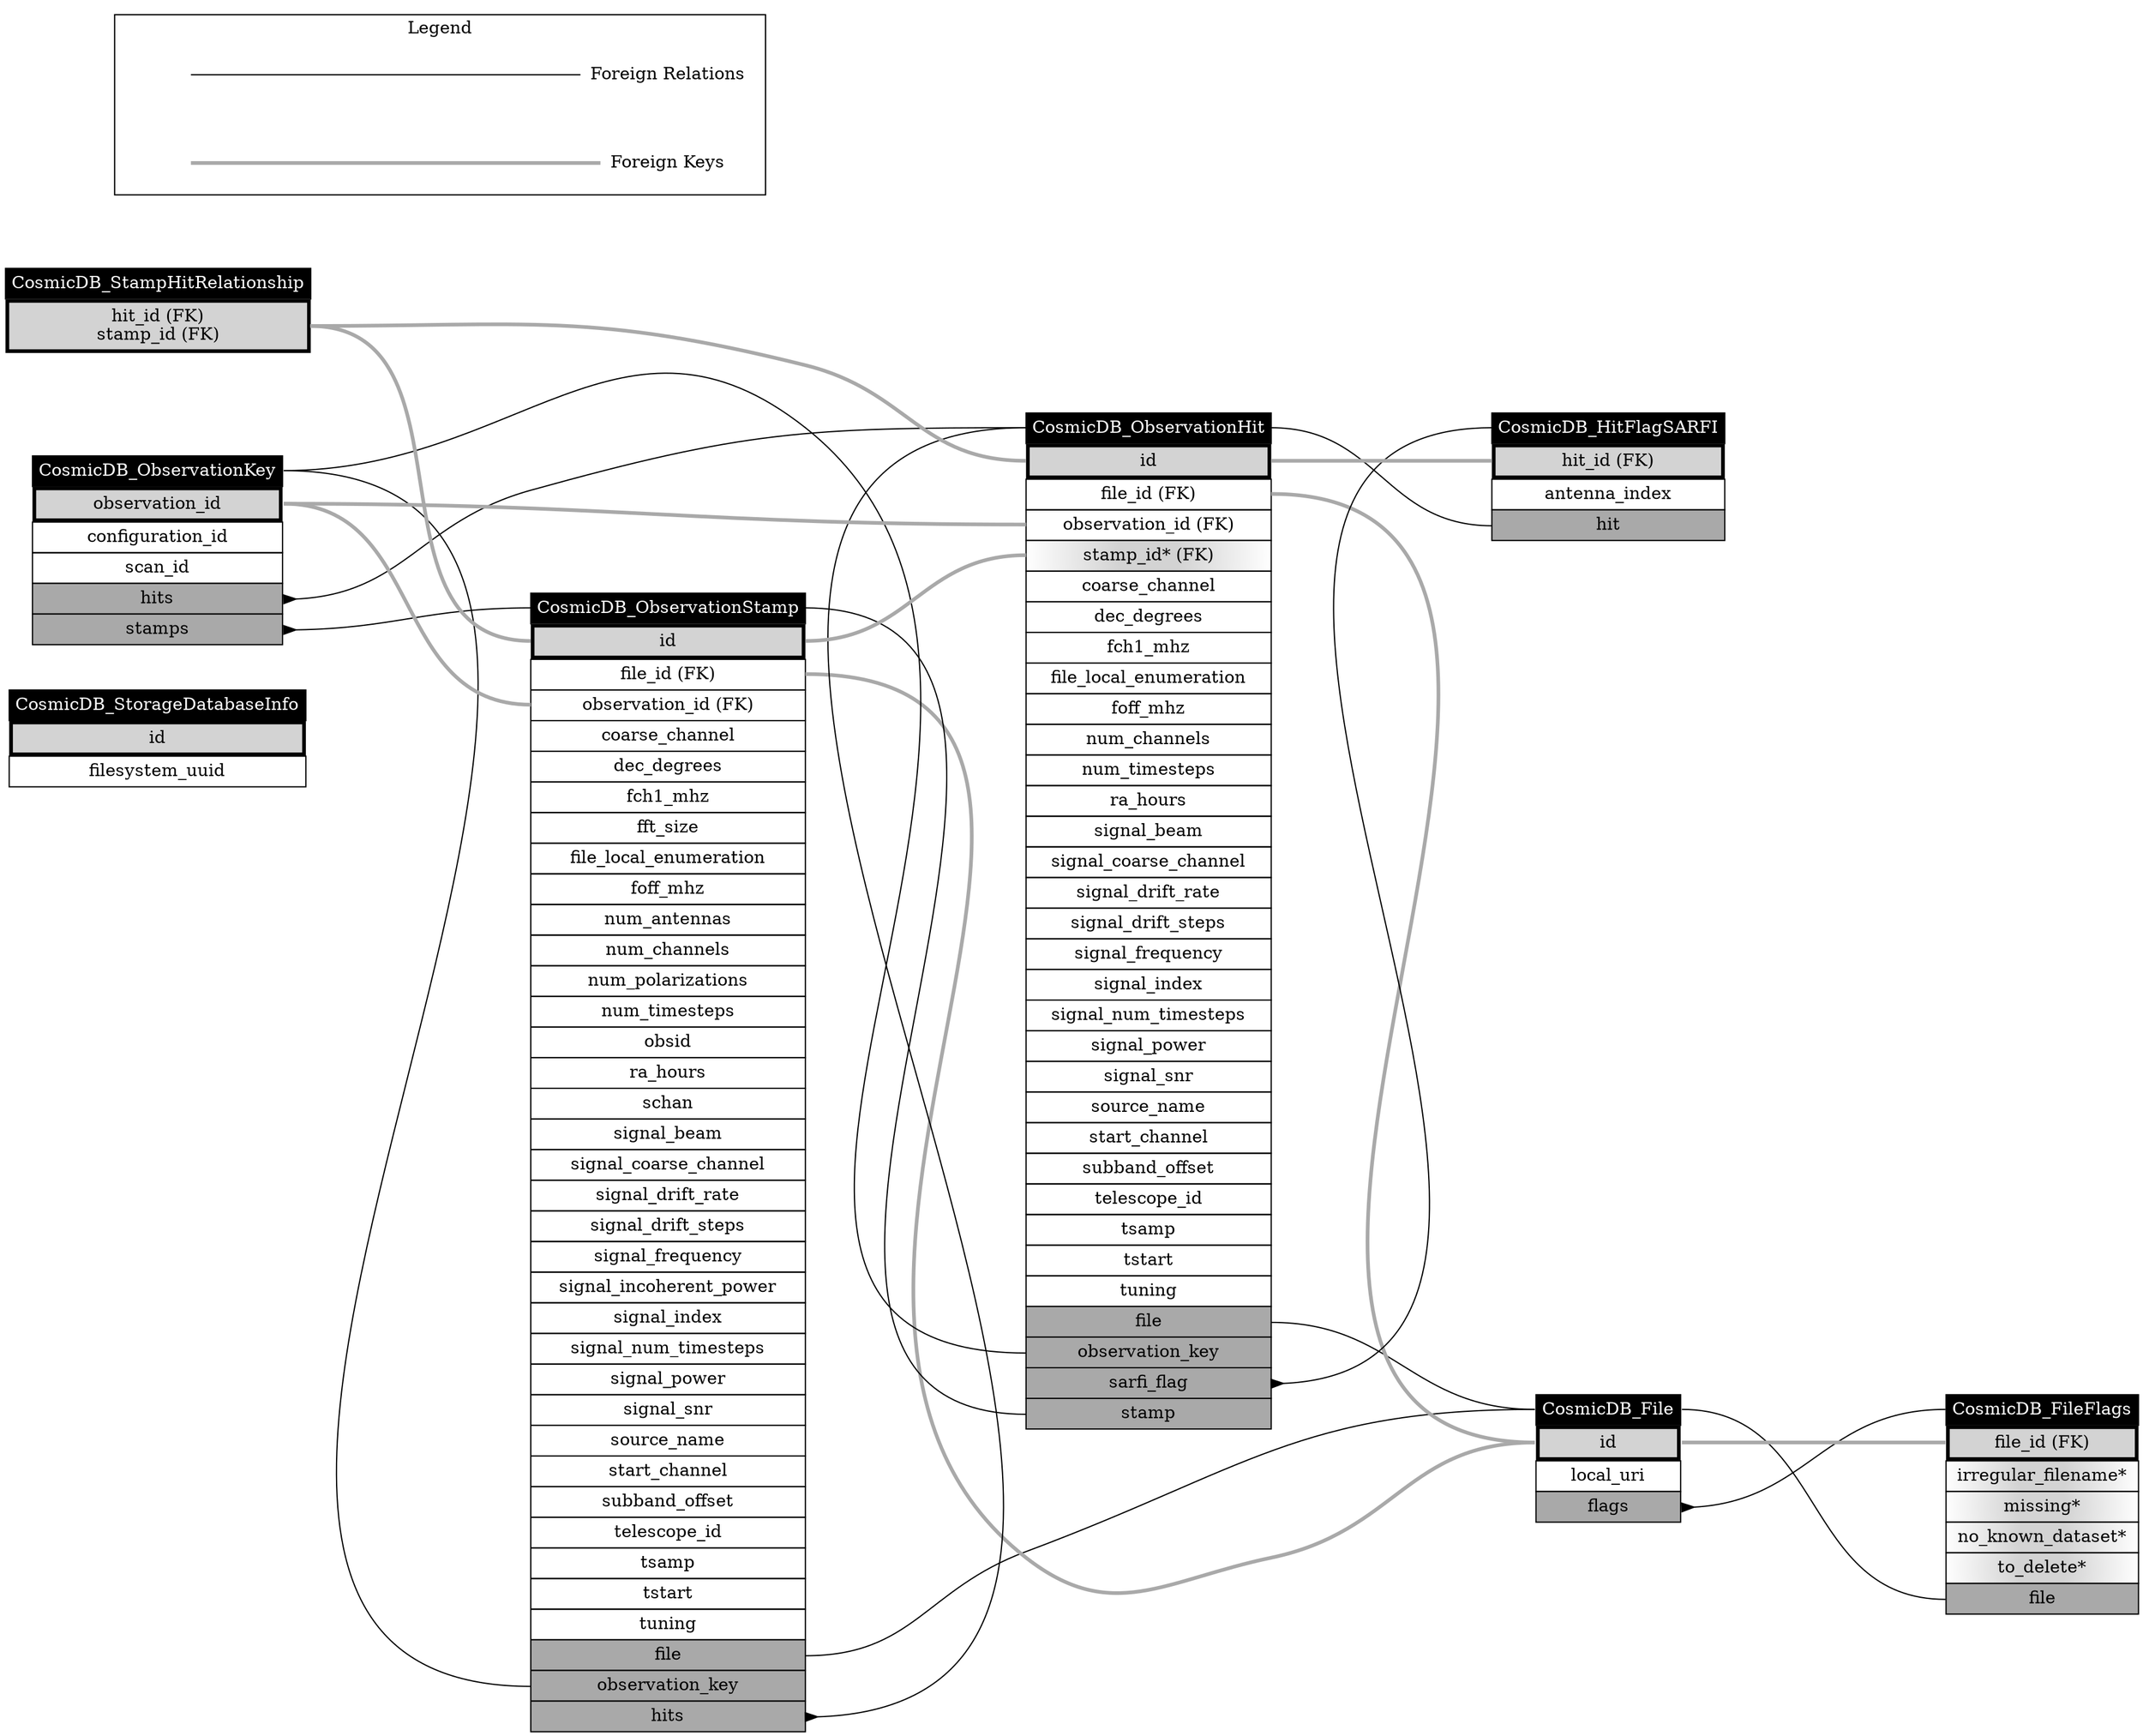 digraph CosmicDB_Storage {
layout=dot;
nodesep=0.5;
rankdir=LR;
ranksep=2.5;
CosmicDB_StorageDatabaseInfo [label=<<table border="0" cellborder="1" cellspacing="0" cellpadding="4">
	<tr><td bgcolor="black" port="class"><font color="white">CosmicDB_StorageDatabaseInfo</font></td></tr>
	<tr><td port="pk" bgcolor="lightgrey" border="3">id</td></tr>
	<tr><td port="filesystem_uuid">filesystem_uuid</td></tr>
</table>>, shape=plain];
CosmicDB_ObservationKey [label=<<table border="0" cellborder="1" cellspacing="0" cellpadding="4">
	<tr><td bgcolor="black" port="class"><font color="white">CosmicDB_ObservationKey</font></td></tr>
	<tr><td port="pk" bgcolor="lightgrey" border="3">observation_id</td></tr>
	<tr><td port="configuration_id">configuration_id</td></tr>
	<tr><td port="scan_id">scan_id</td></tr>
	<tr><td bgcolor="darkgrey" port="hits">hits</td></tr>
	<tr><td bgcolor="darkgrey" port="stamps">stamps</td></tr>
</table>>, shape=plain];
CosmicDB_File [label=<<table border="0" cellborder="1" cellspacing="0" cellpadding="4">
	<tr><td bgcolor="black" port="class"><font color="white">CosmicDB_File</font></td></tr>
	<tr><td port="pk" bgcolor="lightgrey" border="3">id</td></tr>
	<tr><td port="local_uri">local_uri</td></tr>
	<tr><td bgcolor="darkgrey" port="flags">flags</td></tr>
</table>>, shape=plain];
CosmicDB_FileFlags [label=<<table border="0" cellborder="1" cellspacing="0" cellpadding="4">
	<tr><td bgcolor="black" port="class"><font color="white">CosmicDB_FileFlags</font></td></tr>
	<tr><td port="pk" bgcolor="lightgrey" border="3">file_id (FK)</td></tr>
	<tr><td port="irregular_filename" bgcolor="lightgrey:white" style="radial">irregular_filename*</td></tr>
	<tr><td port="missing" bgcolor="lightgrey:white" style="radial">missing*</td></tr>
	<tr><td port="no_known_dataset" bgcolor="lightgrey:white" style="radial">no_known_dataset*</td></tr>
	<tr><td port="to_delete" bgcolor="lightgrey:white" style="radial">to_delete*</td></tr>
	<tr><td bgcolor="darkgrey" port="file">file</td></tr>
</table>>, shape=plain];
CosmicDB_ObservationStamp [label=<<table border="0" cellborder="1" cellspacing="0" cellpadding="4">
	<tr><td bgcolor="black" port="class"><font color="white">CosmicDB_ObservationStamp</font></td></tr>
	<tr><td port="pk" bgcolor="lightgrey" border="3">id</td></tr>
	<tr><td port="file_id">file_id (FK)</td></tr>
	<tr><td port="observation_id">observation_id (FK)</td></tr>
	<tr><td port="coarse_channel">coarse_channel</td></tr>
	<tr><td port="dec_degrees">dec_degrees</td></tr>
	<tr><td port="fch1_mhz">fch1_mhz</td></tr>
	<tr><td port="fft_size">fft_size</td></tr>
	<tr><td port="file_local_enumeration">file_local_enumeration</td></tr>
	<tr><td port="foff_mhz">foff_mhz</td></tr>
	<tr><td port="num_antennas">num_antennas</td></tr>
	<tr><td port="num_channels">num_channels</td></tr>
	<tr><td port="num_polarizations">num_polarizations</td></tr>
	<tr><td port="num_timesteps">num_timesteps</td></tr>
	<tr><td port="obsid">obsid</td></tr>
	<tr><td port="ra_hours">ra_hours</td></tr>
	<tr><td port="schan">schan</td></tr>
	<tr><td port="signal_beam">signal_beam</td></tr>
	<tr><td port="signal_coarse_channel">signal_coarse_channel</td></tr>
	<tr><td port="signal_drift_rate">signal_drift_rate</td></tr>
	<tr><td port="signal_drift_steps">signal_drift_steps</td></tr>
	<tr><td port="signal_frequency">signal_frequency</td></tr>
	<tr><td port="signal_incoherent_power">signal_incoherent_power</td></tr>
	<tr><td port="signal_index">signal_index</td></tr>
	<tr><td port="signal_num_timesteps">signal_num_timesteps</td></tr>
	<tr><td port="signal_power">signal_power</td></tr>
	<tr><td port="signal_snr">signal_snr</td></tr>
	<tr><td port="source_name">source_name</td></tr>
	<tr><td port="start_channel">start_channel</td></tr>
	<tr><td port="subband_offset">subband_offset</td></tr>
	<tr><td port="telescope_id">telescope_id</td></tr>
	<tr><td port="tsamp">tsamp</td></tr>
	<tr><td port="tstart">tstart</td></tr>
	<tr><td port="tuning">tuning</td></tr>
	<tr><td bgcolor="darkgrey" port="file">file</td></tr>
	<tr><td bgcolor="darkgrey" port="observation_key">observation_key</td></tr>
	<tr><td bgcolor="darkgrey" port="hits">hits</td></tr>
</table>>, shape=plain];
CosmicDB_ObservationHit [label=<<table border="0" cellborder="1" cellspacing="0" cellpadding="4">
	<tr><td bgcolor="black" port="class"><font color="white">CosmicDB_ObservationHit</font></td></tr>
	<tr><td port="pk" bgcolor="lightgrey" border="3">id</td></tr>
	<tr><td port="file_id">file_id (FK)</td></tr>
	<tr><td port="observation_id">observation_id (FK)</td></tr>
	<tr><td port="stamp_id" bgcolor="lightgrey:white" style="radial">stamp_id* (FK)</td></tr>
	<tr><td port="coarse_channel">coarse_channel</td></tr>
	<tr><td port="dec_degrees">dec_degrees</td></tr>
	<tr><td port="fch1_mhz">fch1_mhz</td></tr>
	<tr><td port="file_local_enumeration">file_local_enumeration</td></tr>
	<tr><td port="foff_mhz">foff_mhz</td></tr>
	<tr><td port="num_channels">num_channels</td></tr>
	<tr><td port="num_timesteps">num_timesteps</td></tr>
	<tr><td port="ra_hours">ra_hours</td></tr>
	<tr><td port="signal_beam">signal_beam</td></tr>
	<tr><td port="signal_coarse_channel">signal_coarse_channel</td></tr>
	<tr><td port="signal_drift_rate">signal_drift_rate</td></tr>
	<tr><td port="signal_drift_steps">signal_drift_steps</td></tr>
	<tr><td port="signal_frequency">signal_frequency</td></tr>
	<tr><td port="signal_index">signal_index</td></tr>
	<tr><td port="signal_num_timesteps">signal_num_timesteps</td></tr>
	<tr><td port="signal_power">signal_power</td></tr>
	<tr><td port="signal_snr">signal_snr</td></tr>
	<tr><td port="source_name">source_name</td></tr>
	<tr><td port="start_channel">start_channel</td></tr>
	<tr><td port="subband_offset">subband_offset</td></tr>
	<tr><td port="telescope_id">telescope_id</td></tr>
	<tr><td port="tsamp">tsamp</td></tr>
	<tr><td port="tstart">tstart</td></tr>
	<tr><td port="tuning">tuning</td></tr>
	<tr><td bgcolor="darkgrey" port="file">file</td></tr>
	<tr><td bgcolor="darkgrey" port="observation_key">observation_key</td></tr>
	<tr><td bgcolor="darkgrey" port="sarfi_flag">sarfi_flag</td></tr>
	<tr><td bgcolor="darkgrey" port="stamp">stamp</td></tr>
</table>>, shape=plain];
CosmicDB_HitFlagSARFI [label=<<table border="0" cellborder="1" cellspacing="0" cellpadding="4">
	<tr><td bgcolor="black" port="class"><font color="white">CosmicDB_HitFlagSARFI</font></td></tr>
	<tr><td port="pk" bgcolor="lightgrey" border="3">hit_id (FK)</td></tr>
	<tr><td port="antenna_index">antenna_index</td></tr>
	<tr><td bgcolor="darkgrey" port="hit">hit</td></tr>
</table>>, shape=plain];
CosmicDB_StampHitRelationship [label=<<table border="0" cellborder="1" cellspacing="0" cellpadding="4">
	<tr><td bgcolor="black" port="class"><font color="white">CosmicDB_StampHitRelationship</font></td></tr>
	<tr><td port="pk" bgcolor="lightgrey" border="3">hit_id (FK)<br/>stamp_id (FK)</td></tr>
</table>>, shape=plain];
CosmicDB_ObservationKey:hits -> CosmicDB_ObservationHit:class  [arrowtail=inv, dir=back];
CosmicDB_ObservationKey:stamps -> CosmicDB_ObservationStamp:class  [arrowtail=inv, dir=back];
CosmicDB_File:flags -> CosmicDB_FileFlags:class  [arrowtail=inv, dir=back];
CosmicDB_FileFlags:file -> CosmicDB_File:class  [arrowtail=none, dir=back];
CosmicDB_ObservationStamp:file -> CosmicDB_File:class  [arrowtail=none, dir=back];
CosmicDB_ObservationStamp:observation_key -> CosmicDB_ObservationKey:class  [arrowtail=none, dir=back];
CosmicDB_ObservationStamp:hits -> CosmicDB_ObservationHit:class  [arrowtail=inv, dir=back];
CosmicDB_ObservationHit:file -> CosmicDB_File:class  [arrowtail=none, dir=back];
CosmicDB_ObservationHit:observation_key -> CosmicDB_ObservationKey:class  [arrowtail=none, dir=back];
CosmicDB_ObservationHit:sarfi_flag -> CosmicDB_HitFlagSARFI:class  [arrowtail=inv, dir=back];
CosmicDB_ObservationHit:stamp -> CosmicDB_ObservationStamp:class  [arrowtail=none, dir=back];
CosmicDB_HitFlagSARFI:hit -> CosmicDB_ObservationHit:class  [arrowtail=none, dir=back];
CosmicDB_FileFlags:pk -> CosmicDB_File:pk  [arrowtail=none, color=darkgrey, dir=back, penwidth=3.0];
CosmicDB_ObservationStamp:file_id -> CosmicDB_File:pk  [arrowtail=none, color=darkgrey, dir=back, penwidth=3.0];
CosmicDB_ObservationStamp:observation_id -> CosmicDB_ObservationKey:pk  [arrowtail=none, color=darkgrey, dir=back, penwidth=3.0];
CosmicDB_ObservationHit:file_id -> CosmicDB_File:pk  [arrowtail=none, color=darkgrey, dir=back, penwidth=3.0];
CosmicDB_ObservationHit:observation_id -> CosmicDB_ObservationKey:pk  [arrowtail=none, color=darkgrey, dir=back, penwidth=3.0];
CosmicDB_ObservationHit:stamp_id -> CosmicDB_ObservationStamp:pk  [arrowtail=none, color=darkgrey, dir=back, penwidth=3.0];
CosmicDB_HitFlagSARFI:pk -> CosmicDB_ObservationHit:pk  [arrowtail=none, color=darkgrey, dir=back, penwidth=3.0];
CosmicDB_StampHitRelationship:pk -> CosmicDB_ObservationHit:pk  [arrowtail=none, color=darkgrey, dir=back, penwidth=3.0];
CosmicDB_StampHitRelationship:pk -> CosmicDB_ObservationStamp:pk  [arrowtail=none, color=darkgrey, dir=back, penwidth=3.0];
subgraph legend {
cluster=True;
label="Legend";
"Foreign Relations_0" [label="", shape=none];
"Foreign Relations_1" [label="Foreign Relations", shape=none];
"Foreign Relations_0" -> "Foreign Relations_1"  [arrowtail=none, color=black, dir=back];
"Foreign Keys_0" [label="", shape=none];
"Foreign Keys_1" [label="Foreign Keys", shape=none];
"Foreign Keys_0" -> "Foreign Keys_1"  [arrowtail=none, color=darkgrey, dir=back, penwidth=3.0];
}

}
